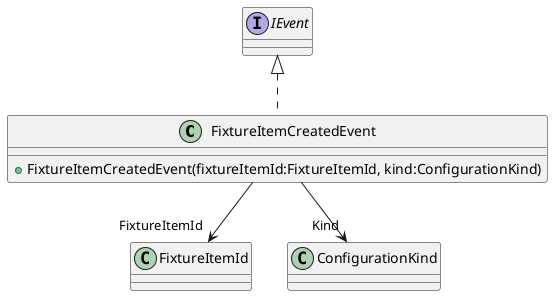 @startuml
class FixtureItemCreatedEvent implements IEvent {
    + FixtureItemCreatedEvent(fixtureItemId:FixtureItemId, kind:ConfigurationKind)
}

FixtureItemCreatedEvent --> "FixtureItemId" FixtureItemId
FixtureItemCreatedEvent --> "Kind" ConfigurationKind
@enduml

